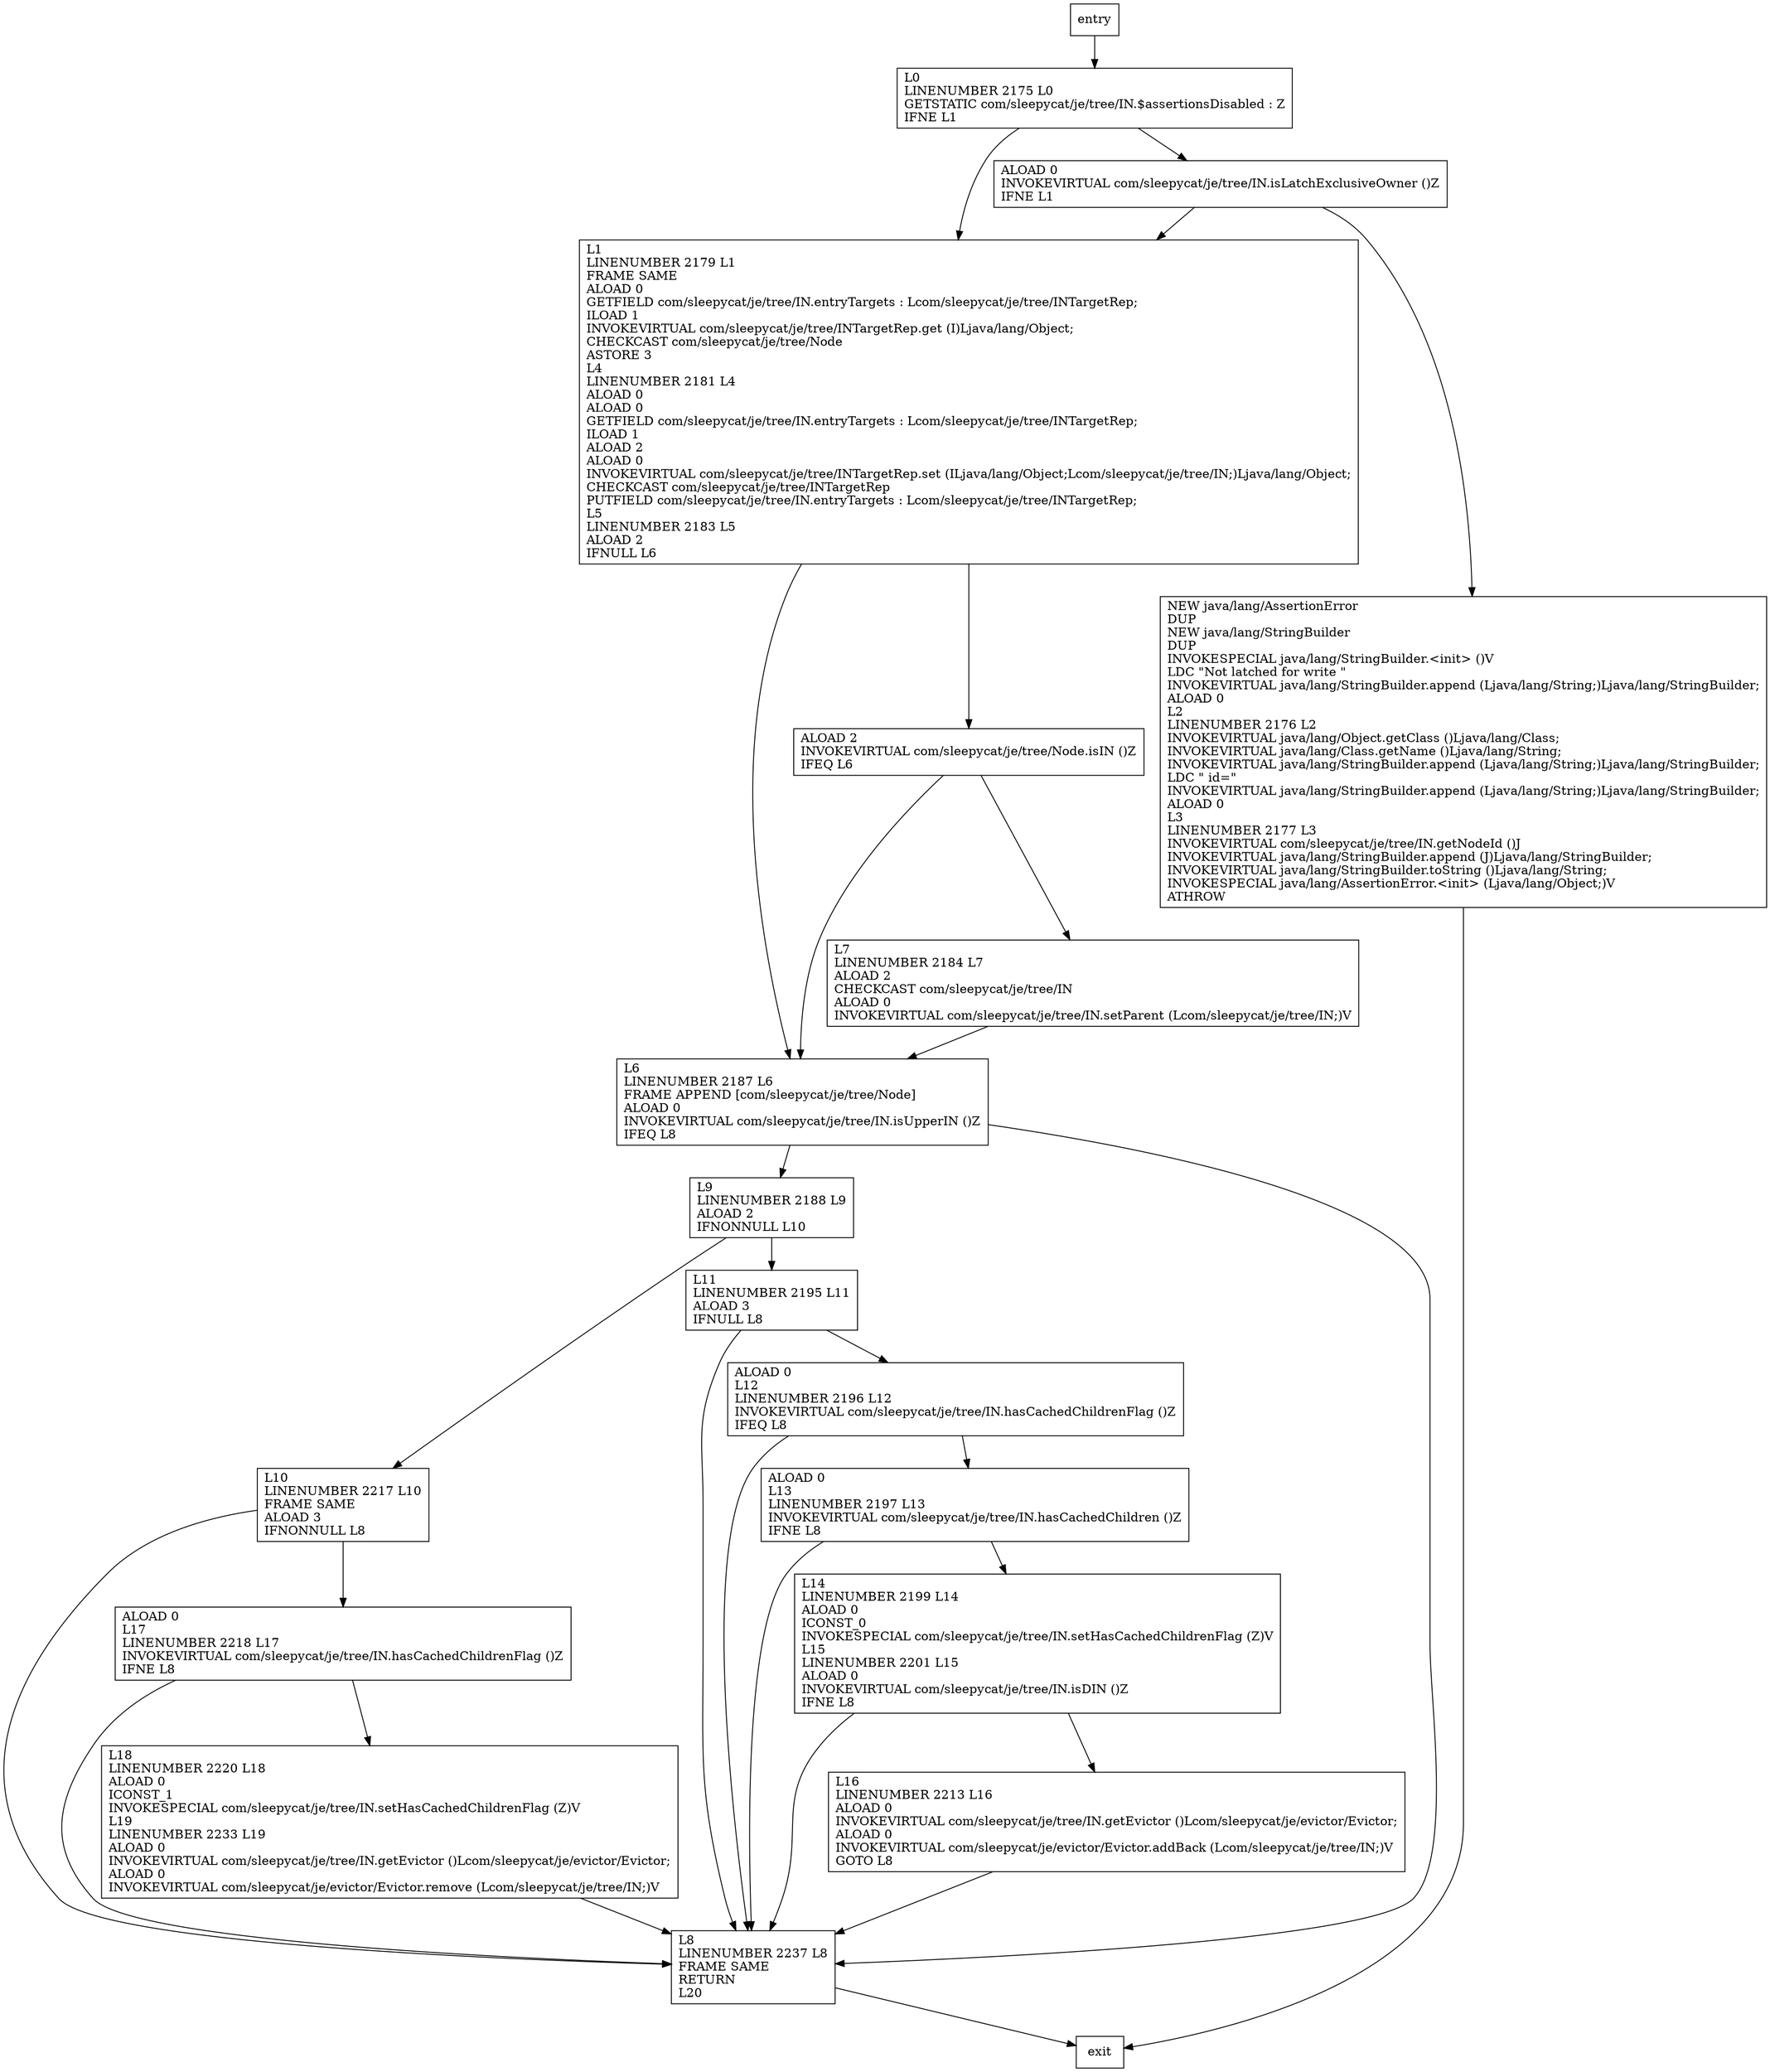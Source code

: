 digraph setTarget {
node [shape=record];
816641760 [label="L1\lLINENUMBER 2179 L1\lFRAME SAME\lALOAD 0\lGETFIELD com/sleepycat/je/tree/IN.entryTargets : Lcom/sleepycat/je/tree/INTargetRep;\lILOAD 1\lINVOKEVIRTUAL com/sleepycat/je/tree/INTargetRep.get (I)Ljava/lang/Object;\lCHECKCAST com/sleepycat/je/tree/Node\lASTORE 3\lL4\lLINENUMBER 2181 L4\lALOAD 0\lALOAD 0\lGETFIELD com/sleepycat/je/tree/IN.entryTargets : Lcom/sleepycat/je/tree/INTargetRep;\lILOAD 1\lALOAD 2\lALOAD 0\lINVOKEVIRTUAL com/sleepycat/je/tree/INTargetRep.set (ILjava/lang/Object;Lcom/sleepycat/je/tree/IN;)Ljava/lang/Object;\lCHECKCAST com/sleepycat/je/tree/INTargetRep\lPUTFIELD com/sleepycat/je/tree/IN.entryTargets : Lcom/sleepycat/je/tree/INTargetRep;\lL5\lLINENUMBER 2183 L5\lALOAD 2\lIFNULL L6\l"];
716326433 [label="L9\lLINENUMBER 2188 L9\lALOAD 2\lIFNONNULL L10\l"];
957265850 [label="L0\lLINENUMBER 2175 L0\lGETSTATIC com/sleepycat/je/tree/IN.$assertionsDisabled : Z\lIFNE L1\l"];
755513719 [label="L8\lLINENUMBER 2237 L8\lFRAME SAME\lRETURN\lL20\l"];
1984328044 [label="ALOAD 0\lL12\lLINENUMBER 2196 L12\lINVOKEVIRTUAL com/sleepycat/je/tree/IN.hasCachedChildrenFlag ()Z\lIFEQ L8\l"];
16828336 [label="L6\lLINENUMBER 2187 L6\lFRAME APPEND [com/sleepycat/je/tree/Node]\lALOAD 0\lINVOKEVIRTUAL com/sleepycat/je/tree/IN.isUpperIN ()Z\lIFEQ L8\l"];
1618332780 [label="ALOAD 0\lINVOKEVIRTUAL com/sleepycat/je/tree/IN.isLatchExclusiveOwner ()Z\lIFNE L1\l"];
451489991 [label="L10\lLINENUMBER 2217 L10\lFRAME SAME\lALOAD 3\lIFNONNULL L8\l"];
518372439 [label="ALOAD 0\lL17\lLINENUMBER 2218 L17\lINVOKEVIRTUAL com/sleepycat/je/tree/IN.hasCachedChildrenFlag ()Z\lIFNE L8\l"];
403999165 [label="L7\lLINENUMBER 2184 L7\lALOAD 2\lCHECKCAST com/sleepycat/je/tree/IN\lALOAD 0\lINVOKEVIRTUAL com/sleepycat/je/tree/IN.setParent (Lcom/sleepycat/je/tree/IN;)V\l"];
646712522 [label="L11\lLINENUMBER 2195 L11\lALOAD 3\lIFNULL L8\l"];
1300175554 [label="NEW java/lang/AssertionError\lDUP\lNEW java/lang/StringBuilder\lDUP\lINVOKESPECIAL java/lang/StringBuilder.\<init\> ()V\lLDC \"Not latched for write \"\lINVOKEVIRTUAL java/lang/StringBuilder.append (Ljava/lang/String;)Ljava/lang/StringBuilder;\lALOAD 0\lL2\lLINENUMBER 2176 L2\lINVOKEVIRTUAL java/lang/Object.getClass ()Ljava/lang/Class;\lINVOKEVIRTUAL java/lang/Class.getName ()Ljava/lang/String;\lINVOKEVIRTUAL java/lang/StringBuilder.append (Ljava/lang/String;)Ljava/lang/StringBuilder;\lLDC \" id=\"\lINVOKEVIRTUAL java/lang/StringBuilder.append (Ljava/lang/String;)Ljava/lang/StringBuilder;\lALOAD 0\lL3\lLINENUMBER 2177 L3\lINVOKEVIRTUAL com/sleepycat/je/tree/IN.getNodeId ()J\lINVOKEVIRTUAL java/lang/StringBuilder.append (J)Ljava/lang/StringBuilder;\lINVOKEVIRTUAL java/lang/StringBuilder.toString ()Ljava/lang/String;\lINVOKESPECIAL java/lang/AssertionError.\<init\> (Ljava/lang/Object;)V\lATHROW\l"];
139529602 [label="L14\lLINENUMBER 2199 L14\lALOAD 0\lICONST_0\lINVOKESPECIAL com/sleepycat/je/tree/IN.setHasCachedChildrenFlag (Z)V\lL15\lLINENUMBER 2201 L15\lALOAD 0\lINVOKEVIRTUAL com/sleepycat/je/tree/IN.isDIN ()Z\lIFNE L8\l"];
1325249227 [label="ALOAD 0\lL13\lLINENUMBER 2197 L13\lINVOKEVIRTUAL com/sleepycat/je/tree/IN.hasCachedChildren ()Z\lIFNE L8\l"];
1533897543 [label="L16\lLINENUMBER 2213 L16\lALOAD 0\lINVOKEVIRTUAL com/sleepycat/je/tree/IN.getEvictor ()Lcom/sleepycat/je/evictor/Evictor;\lALOAD 0\lINVOKEVIRTUAL com/sleepycat/je/evictor/Evictor.addBack (Lcom/sleepycat/je/tree/IN;)V\lGOTO L8\l"];
1339583824 [label="ALOAD 2\lINVOKEVIRTUAL com/sleepycat/je/tree/Node.isIN ()Z\lIFEQ L6\l"];
1026375338 [label="L18\lLINENUMBER 2220 L18\lALOAD 0\lICONST_1\lINVOKESPECIAL com/sleepycat/je/tree/IN.setHasCachedChildrenFlag (Z)V\lL19\lLINENUMBER 2233 L19\lALOAD 0\lINVOKEVIRTUAL com/sleepycat/je/tree/IN.getEvictor ()Lcom/sleepycat/je/evictor/Evictor;\lALOAD 0\lINVOKEVIRTUAL com/sleepycat/je/evictor/Evictor.remove (Lcom/sleepycat/je/tree/IN;)V\l"];
entry;
exit;
816641760 -> 16828336
816641760 -> 1339583824
716326433 -> 646712522
716326433 -> 451489991
957265850 -> 816641760
957265850 -> 1618332780
755513719 -> exit
1984328044 -> 755513719
1984328044 -> 1325249227
16828336 -> 716326433
16828336 -> 755513719
1618332780 -> 816641760
1618332780 -> 1300175554
451489991 -> 755513719
451489991 -> 518372439
518372439 -> 755513719
518372439 -> 1026375338
403999165 -> 16828336
entry -> 957265850
646712522 -> 755513719
646712522 -> 1984328044
1300175554 -> exit
139529602 -> 755513719
139529602 -> 1533897543
1325249227 -> 139529602
1325249227 -> 755513719
1533897543 -> 755513719
1339583824 -> 403999165
1339583824 -> 16828336
1026375338 -> 755513719
}
